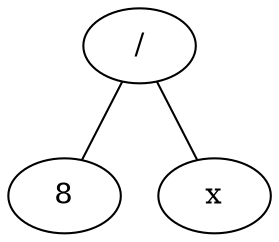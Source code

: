 graph caculus { 
node [] 
node1 [ label = "/" ]
node2 [ label = "8" ]
node1 -- node2
node3 [ label = "x" ]
node1 -- node3
}